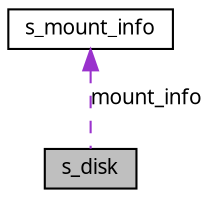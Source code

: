 digraph G
{
  edge [fontname="FreeSans.ttf",fontsize=10,labelfontname="FreeSans.ttf",labelfontsize=10];
  node [fontname="FreeSans.ttf",fontsize=10,shape=record];
  Node1 [label="s_disk",height=0.2,width=0.4,color="black", fillcolor="grey75", style="filled" fontcolor="black"];
  Node2 -> Node1 [dir=back,color="darkorchid3",fontsize=10,style="dashed",label="mount_info",fontname="FreeSans.ttf"];
  Node2 [label="s_mount_info",height=0.2,width=0.4,color="black", fillcolor="white", style="filled",URL="$structs__mount__info.html"];
}
